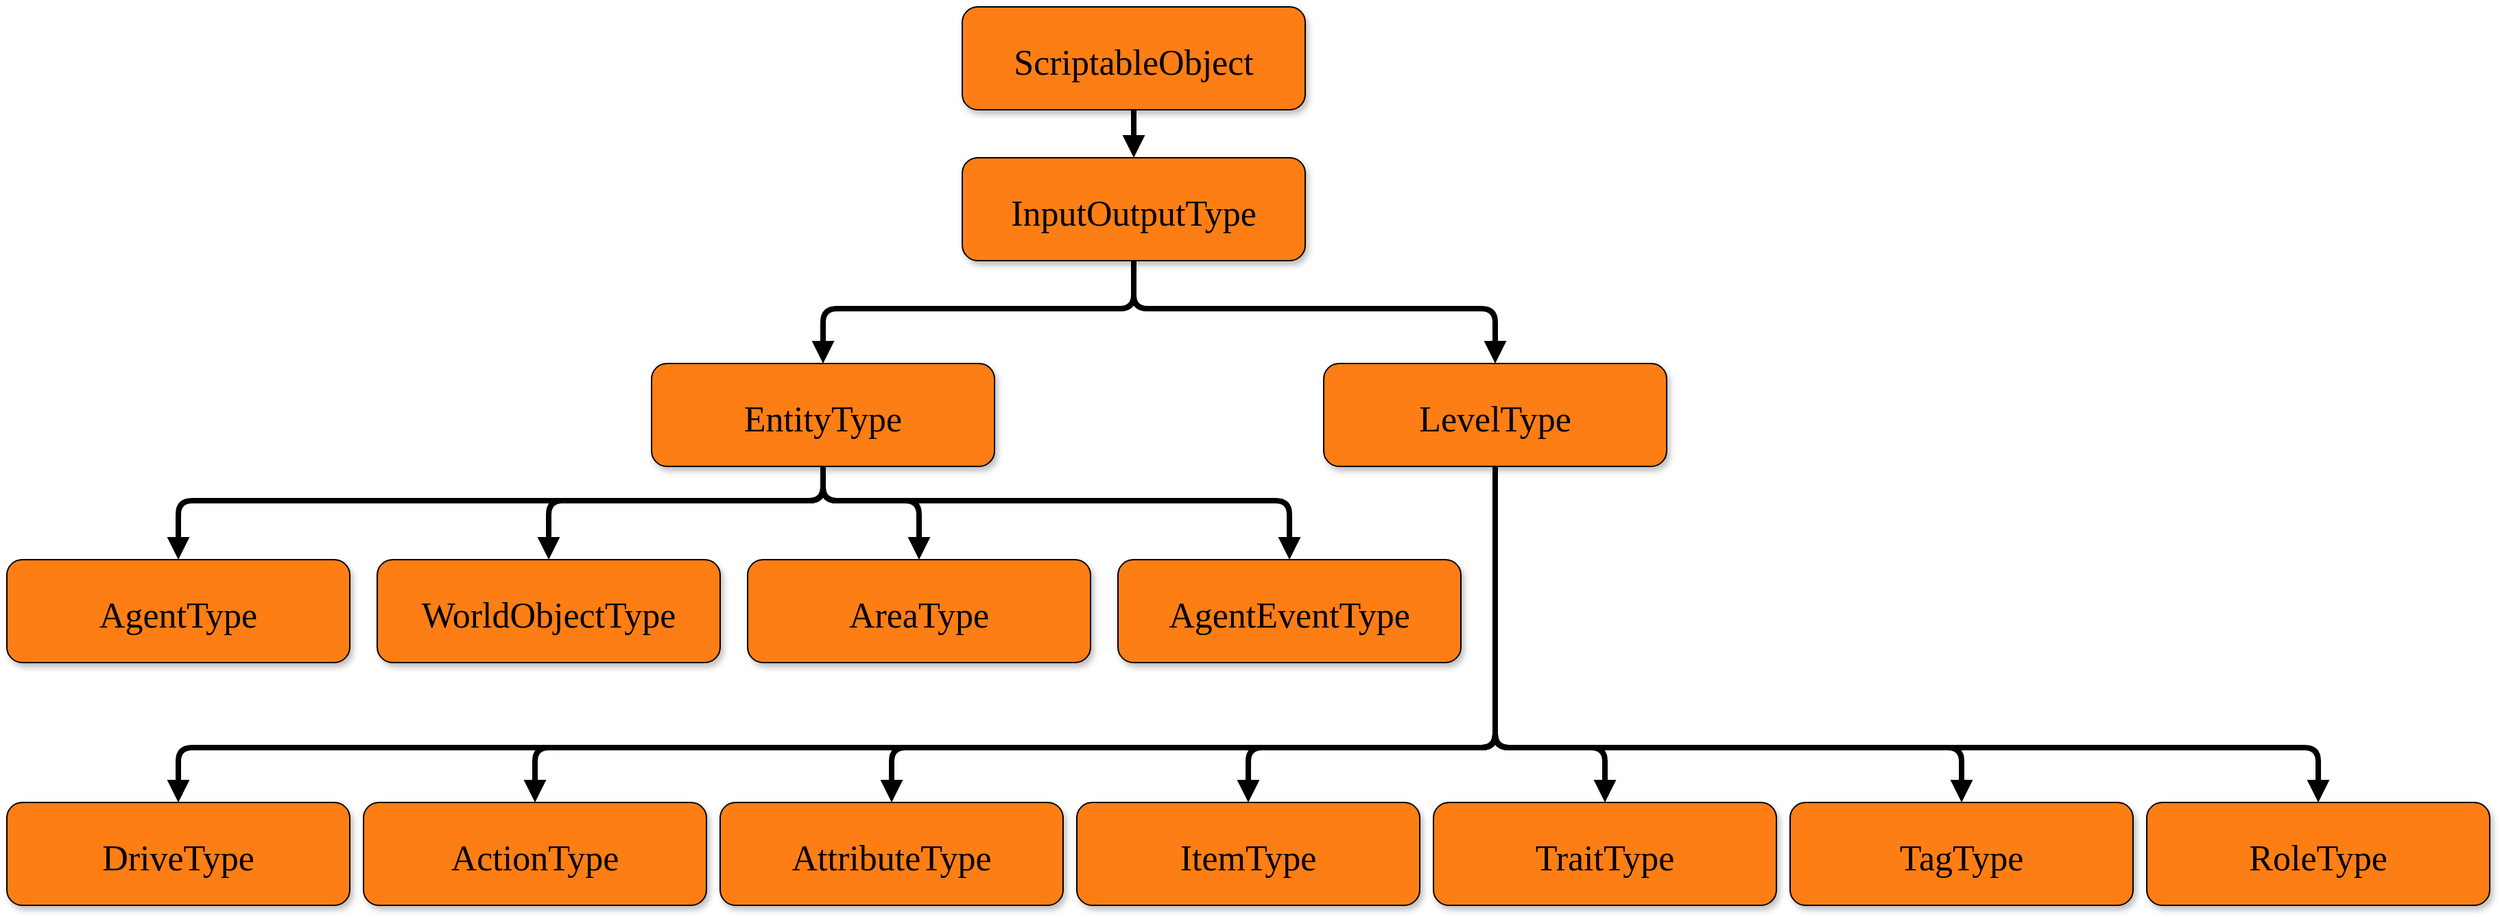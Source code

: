 <mxfile scale="1" border="0" version="13.4.5" type="device"><diagram name="Page-1" id="97916047-d0de-89f5-080d-49f4d83e522f"><mxGraphModel dx="2365" dy="1493" grid="1" gridSize="10" guides="1" tooltips="1" connect="1" arrows="1" fold="1" page="1" pageScale="1.5" pageWidth="2000" pageHeight="2000" background="#ffffff" math="0" shadow="0"><root><mxCell id="0"/><mxCell id="1" parent="0"/><mxCell id="2" value="ScriptableObject" style="rounded=1;shadow=1;fontStyle=0;fontSize=26;fontFamily=Verdana;fillColor=#fd7e14;spacingTop=0;" parent="1" vertex="1"><mxGeometry x="726.5" y="180" width="250" height="75" as="geometry"/></mxCell><mxCell id="3" value="InputOutputType" style="rounded=1;shadow=1;fontStyle=0;fontSize=26;fontFamily=Verdana;fillColor=#fd7e14;spacingTop=0;" parent="1" vertex="1"><mxGeometry x="726.5" y="290" width="250" height="75" as="geometry"/></mxCell><mxCell id="4" value="EntityType" style="rounded=1;shadow=1;fontStyle=0;fontSize=26;fontFamily=Verdana;fillColor=#fd7e14;spacingTop=0;" parent="1" vertex="1"><mxGeometry x="500" y="440" width="250" height="75" as="geometry"/></mxCell><mxCell id="5" value="LevelType" style="rounded=1;shadow=1;fontStyle=0;fontSize=26;fontFamily=Verdana;fillColor=#fd7e14;spacingTop=0;" parent="1" vertex="1"><mxGeometry x="990" y="440" width="250" height="75" as="geometry"/></mxCell><mxCell id="8" value="AgentType" style="rounded=1;shadow=1;fontStyle=0;fontSize=26;fontFamily=Verdana;fillColor=#fd7e14;spacingTop=0;" parent="1" vertex="1"><mxGeometry x="30" y="583" width="250" height="75" as="geometry"/></mxCell><mxCell id="13" value="WorldObjectType" style="rounded=1;shadow=1;fontStyle=0;fontSize=26;fontFamily=Verdana;fillColor=#fd7e14;spacingTop=0;" parent="1" vertex="1"><mxGeometry x="300" y="583" width="250" height="75" as="geometry"/></mxCell><mxCell id="18" value="DriveType" style="rounded=1;shadow=1;fontStyle=0;fontSize=26;fontFamily=Verdana;fillColor=#fd7e14;spacingTop=0;" parent="1" vertex="1"><mxGeometry x="30" y="760" width="250" height="75" as="geometry"/></mxCell><mxCell id="23" value="ActionType" style="rounded=1;shadow=1;fontStyle=0;fontSize=26;fontFamily=Verdana;fillColor=#fd7e14;spacingTop=0;" parent="1" vertex="1"><mxGeometry x="290" y="760" width="250" height="75" as="geometry"/></mxCell><mxCell id="29" value="" style="edgeStyle=elbowEdgeStyle;elbow=vertical;strokeWidth=4;endArrow=block;endFill=1;fontStyle=0;fontSize=26;fontFamily=Verdana;spacingTop=0;" parent="1" source="2" target="3" edge="1"><mxGeometry x="102" y="165.5" width="100" height="100" as="geometry"><mxPoint x="102" y="265.5" as="sourcePoint"/><mxPoint x="202" y="165.5" as="targetPoint"/></mxGeometry></mxCell><mxCell id="30" value="" style="edgeStyle=elbowEdgeStyle;elbow=vertical;strokeWidth=4;endArrow=block;endFill=1;fontStyle=0;fontSize=26;fontColor=#808080;fontFamily=Verdana;spacingTop=0;" parent="1" source="3" target="5" edge="1"><mxGeometry x="102" y="165.5" width="100" height="100" as="geometry"><mxPoint x="102" y="265.5" as="sourcePoint"/><mxPoint x="202" y="165.5" as="targetPoint"/><Array as="points"><mxPoint x="980" y="400"/></Array></mxGeometry></mxCell><mxCell id="31" value="" style="edgeStyle=elbowEdgeStyle;elbow=vertical;strokeWidth=4;endArrow=block;endFill=1;fontStyle=0;fontSize=26;fontColor=#808080;exitX=0.5;exitY=1;exitDx=0;exitDy=0;entryX=0.5;entryY=0;entryDx=0;entryDy=0;fontFamily=Verdana;spacingTop=0;" parent="1" source="3" target="4" edge="1"><mxGeometry x="102" y="165.5" width="100" height="100" as="geometry"><mxPoint x="102" y="265.5" as="sourcePoint"/><mxPoint x="202" y="165.5" as="targetPoint"/><Array as="points"><mxPoint x="750" y="400"/></Array></mxGeometry></mxCell><mxCell id="34" value="" style="edgeStyle=elbowEdgeStyle;elbow=vertical;strokeWidth=4;endArrow=block;endFill=1;fontStyle=0;fontSize=26;exitX=0.5;exitY=1;exitDx=0;exitDy=0;fontFamily=Verdana;spacingTop=0;" parent="1" source="4" target="8" edge="1"><mxGeometry x="242" y="145.5" width="100" height="100" as="geometry"><mxPoint x="600" y="500" as="sourcePoint"/><mxPoint x="342" y="145.5" as="targetPoint"/><Array as="points"><mxPoint x="490" y="540"/></Array></mxGeometry></mxCell><mxCell id="37" value="" style="edgeStyle=elbowEdgeStyle;elbow=vertical;strokeWidth=4;endArrow=block;endFill=1;fontStyle=0;exitX=0.5;exitY=1;exitDx=0;exitDy=0;entryX=0.5;entryY=0;entryDx=0;entryDy=0;fontSize=26;fontFamily=Verdana;spacingTop=0;" parent="1" source="5" target="23" edge="1"><mxGeometry x="102" y="165.5" width="100" height="100" as="geometry"><mxPoint x="102" y="265.5" as="sourcePoint"/><mxPoint x="202" y="165.5" as="targetPoint"/><Array as="points"><mxPoint x="860" y="720"/></Array></mxGeometry></mxCell><mxCell id="54" value="" style="edgeStyle=elbowEdgeStyle;elbow=vertical;strokeWidth=4;endArrow=block;endFill=1;fontStyle=0;exitX=0.5;exitY=1;exitDx=0;exitDy=0;fontSize=26;entryX=0.5;entryY=0;entryDx=0;entryDy=0;fontFamily=Verdana;spacingTop=0;" parent="1" source="4" target="13" edge="1"><mxGeometry x="242" y="145.5" width="100" height="100" as="geometry"><mxPoint x="740" y="480" as="sourcePoint"/><mxPoint x="342" y="145.5" as="targetPoint"/><Array as="points"><mxPoint x="600" y="540"/></Array></mxGeometry></mxCell><mxCell id="Z5U3zsO1XUYfutc7mQIt-55" value="" style="edgeStyle=elbowEdgeStyle;elbow=vertical;strokeWidth=4;endArrow=block;endFill=1;fontStyle=0;exitX=0.5;exitY=1;exitDx=0;exitDy=0;fontSize=26;entryX=0.5;entryY=0;entryDx=0;entryDy=0;fontFamily=Verdana;spacingTop=0;" edge="1" parent="1" source="5" target="18"><mxGeometry x="400" y="165.5" width="100" height="100" as="geometry"><mxPoint x="1000" y="515.5" as="sourcePoint"/><mxPoint x="1030" y="615.5" as="targetPoint"/><Array as="points"><mxPoint x="760" y="720"/></Array></mxGeometry></mxCell><mxCell id="Z5U3zsO1XUYfutc7mQIt-56" value="AreaType" style="rounded=1;shadow=1;fontStyle=0;fontSize=26;fontFamily=Verdana;fillColor=#fd7e14;spacingTop=0;" vertex="1" parent="1"><mxGeometry x="570" y="583" width="250" height="75" as="geometry"/></mxCell><mxCell id="Z5U3zsO1XUYfutc7mQIt-57" value="AgentEventType" style="rounded=1;shadow=1;fontStyle=0;fontSize=26;fontFamily=Verdana;fillColor=#fd7e14;spacingTop=0;" vertex="1" parent="1"><mxGeometry x="840" y="583" width="250" height="75" as="geometry"/></mxCell><mxCell id="Z5U3zsO1XUYfutc7mQIt-58" value="" style="edgeStyle=elbowEdgeStyle;elbow=vertical;strokeWidth=4;endArrow=block;endFill=1;fontStyle=0;exitX=0.5;exitY=1;exitDx=0;exitDy=0;fontSize=26;entryX=0.5;entryY=0;entryDx=0;entryDy=0;fontFamily=Verdana;spacingTop=0;" edge="1" parent="1" source="4" target="Z5U3zsO1XUYfutc7mQIt-56"><mxGeometry x="252" y="155.5" width="100" height="100" as="geometry"><mxPoint x="740" y="480" as="sourcePoint"/><mxPoint x="468" y="605.5" as="targetPoint"/><Array as="points"><mxPoint x="710" y="540"/></Array></mxGeometry></mxCell><mxCell id="Z5U3zsO1XUYfutc7mQIt-59" value="" style="edgeStyle=elbowEdgeStyle;elbow=vertical;strokeWidth=4;endArrow=block;endFill=1;fontStyle=0;exitX=0.5;exitY=1;exitDx=0;exitDy=0;fontSize=26;entryX=0.5;entryY=0;entryDx=0;entryDy=0;fontFamily=Verdana;spacingTop=0;" edge="1" parent="1" source="4" target="Z5U3zsO1XUYfutc7mQIt-57"><mxGeometry x="262" y="165.5" width="100" height="100" as="geometry"><mxPoint x="740" y="480" as="sourcePoint"/><mxPoint x="690.0" y="605.5" as="targetPoint"/><Array as="points"><mxPoint x="820" y="540"/></Array></mxGeometry></mxCell><mxCell id="Z5U3zsO1XUYfutc7mQIt-60" value="AttributeType" style="rounded=1;shadow=1;fontStyle=0;fontSize=26;fontFamily=Verdana;fillColor=#fd7e14;spacingTop=0;" vertex="1" parent="1"><mxGeometry x="550" y="760" width="250" height="75" as="geometry"/></mxCell><mxCell id="Z5U3zsO1XUYfutc7mQIt-61" value="ItemType" style="rounded=1;shadow=1;fontStyle=0;fontSize=26;fontFamily=Verdana;fillColor=#fd7e14;spacingTop=0;" vertex="1" parent="1"><mxGeometry x="810" y="760" width="250" height="75" as="geometry"/></mxCell><mxCell id="Z5U3zsO1XUYfutc7mQIt-62" value="" style="edgeStyle=elbowEdgeStyle;elbow=vertical;strokeWidth=4;endArrow=block;endFill=1;fontStyle=0;exitX=0.5;exitY=1;exitDx=0;exitDy=0;entryX=0.5;entryY=0;entryDx=0;entryDy=0;fontSize=26;fontFamily=Verdana;spacingTop=0;" edge="1" target="Z5U3zsO1XUYfutc7mQIt-61" parent="1" source="5"><mxGeometry x="542" y="165.5" width="100" height="100" as="geometry"><mxPoint x="1530" y="500" as="sourcePoint"/><mxPoint x="642" y="165.5" as="targetPoint"/><Array as="points"><mxPoint x="990" y="720"/></Array></mxGeometry></mxCell><mxCell id="Z5U3zsO1XUYfutc7mQIt-63" value="" style="edgeStyle=elbowEdgeStyle;elbow=vertical;strokeWidth=4;endArrow=block;endFill=1;fontStyle=0;exitX=0.5;exitY=1;exitDx=0;exitDy=0;fontSize=26;entryX=0.5;entryY=0;entryDx=0;entryDy=0;fontFamily=Verdana;spacingTop=0;" edge="1" target="Z5U3zsO1XUYfutc7mQIt-60" parent="1" source="5"><mxGeometry x="840" y="165.5" width="100" height="100" as="geometry"><mxPoint x="1530" y="500" as="sourcePoint"/><mxPoint x="1470" y="615.5" as="targetPoint"/><Array as="points"><mxPoint x="1180" y="720"/></Array></mxGeometry></mxCell><mxCell id="Z5U3zsO1XUYfutc7mQIt-64" value="TraitType" style="rounded=1;shadow=1;fontStyle=0;fontSize=26;fontFamily=Verdana;fillColor=#fd7e14;spacingTop=0;" vertex="1" parent="1"><mxGeometry x="1070" y="760" width="250" height="75" as="geometry"/></mxCell><mxCell id="Z5U3zsO1XUYfutc7mQIt-65" value="TagType" style="rounded=1;shadow=1;fontStyle=0;fontSize=26;fontFamily=Verdana;fillColor=#fd7e14;spacingTop=0;" vertex="1" parent="1"><mxGeometry x="1330" y="760" width="250" height="75" as="geometry"/></mxCell><mxCell id="Z5U3zsO1XUYfutc7mQIt-66" value="" style="edgeStyle=elbowEdgeStyle;elbow=vertical;strokeWidth=4;endArrow=block;endFill=1;fontStyle=0;exitX=0.5;exitY=1;exitDx=0;exitDy=0;entryX=0.5;entryY=0;entryDx=0;entryDy=0;fontSize=26;fontFamily=Verdana;spacingTop=0;" edge="1" target="Z5U3zsO1XUYfutc7mQIt-65" parent="1" source="5"><mxGeometry x="982" y="165.5" width="100" height="100" as="geometry"><mxPoint x="1970" y="500" as="sourcePoint"/><mxPoint x="1082" y="165.5" as="targetPoint"/><Array as="points"><mxPoint x="1230" y="720"/></Array></mxGeometry></mxCell><mxCell id="Z5U3zsO1XUYfutc7mQIt-67" value="" style="edgeStyle=elbowEdgeStyle;elbow=vertical;strokeWidth=4;endArrow=block;endFill=1;fontStyle=0;exitX=0.5;exitY=1;exitDx=0;exitDy=0;fontSize=26;entryX=0.5;entryY=0;entryDx=0;entryDy=0;fontFamily=Verdana;spacingTop=0;" edge="1" target="Z5U3zsO1XUYfutc7mQIt-64" parent="1" source="5"><mxGeometry x="1280" y="165.5" width="100" height="100" as="geometry"><mxPoint x="1970" y="500" as="sourcePoint"/><mxPoint x="1910" y="615.5" as="targetPoint"/><Array as="points"><mxPoint x="1190" y="720"/></Array></mxGeometry></mxCell><mxCell id="Z5U3zsO1XUYfutc7mQIt-68" value="RoleType" style="rounded=1;shadow=1;fontStyle=0;fontSize=26;fontFamily=Verdana;fillColor=#fd7e14;spacingTop=0;" vertex="1" parent="1"><mxGeometry x="1590" y="760" width="250" height="75" as="geometry"/></mxCell><mxCell id="Z5U3zsO1XUYfutc7mQIt-69" value="" style="edgeStyle=elbowEdgeStyle;elbow=vertical;strokeWidth=4;endArrow=block;endFill=1;fontStyle=0;exitX=0.5;exitY=1;exitDx=0;exitDy=0;fontSize=26;fontFamily=Verdana;spacingTop=0;" edge="1" parent="1" source="5" target="Z5U3zsO1XUYfutc7mQIt-68"><mxGeometry x="1202" y="165.5" width="100" height="100" as="geometry"><mxPoint x="1310" y="500" as="sourcePoint"/><mxPoint x="1530" y="760" as="targetPoint"/><Array as="points"><mxPoint x="1450" y="720"/></Array></mxGeometry></mxCell></root></mxGraphModel></diagram></mxfile>